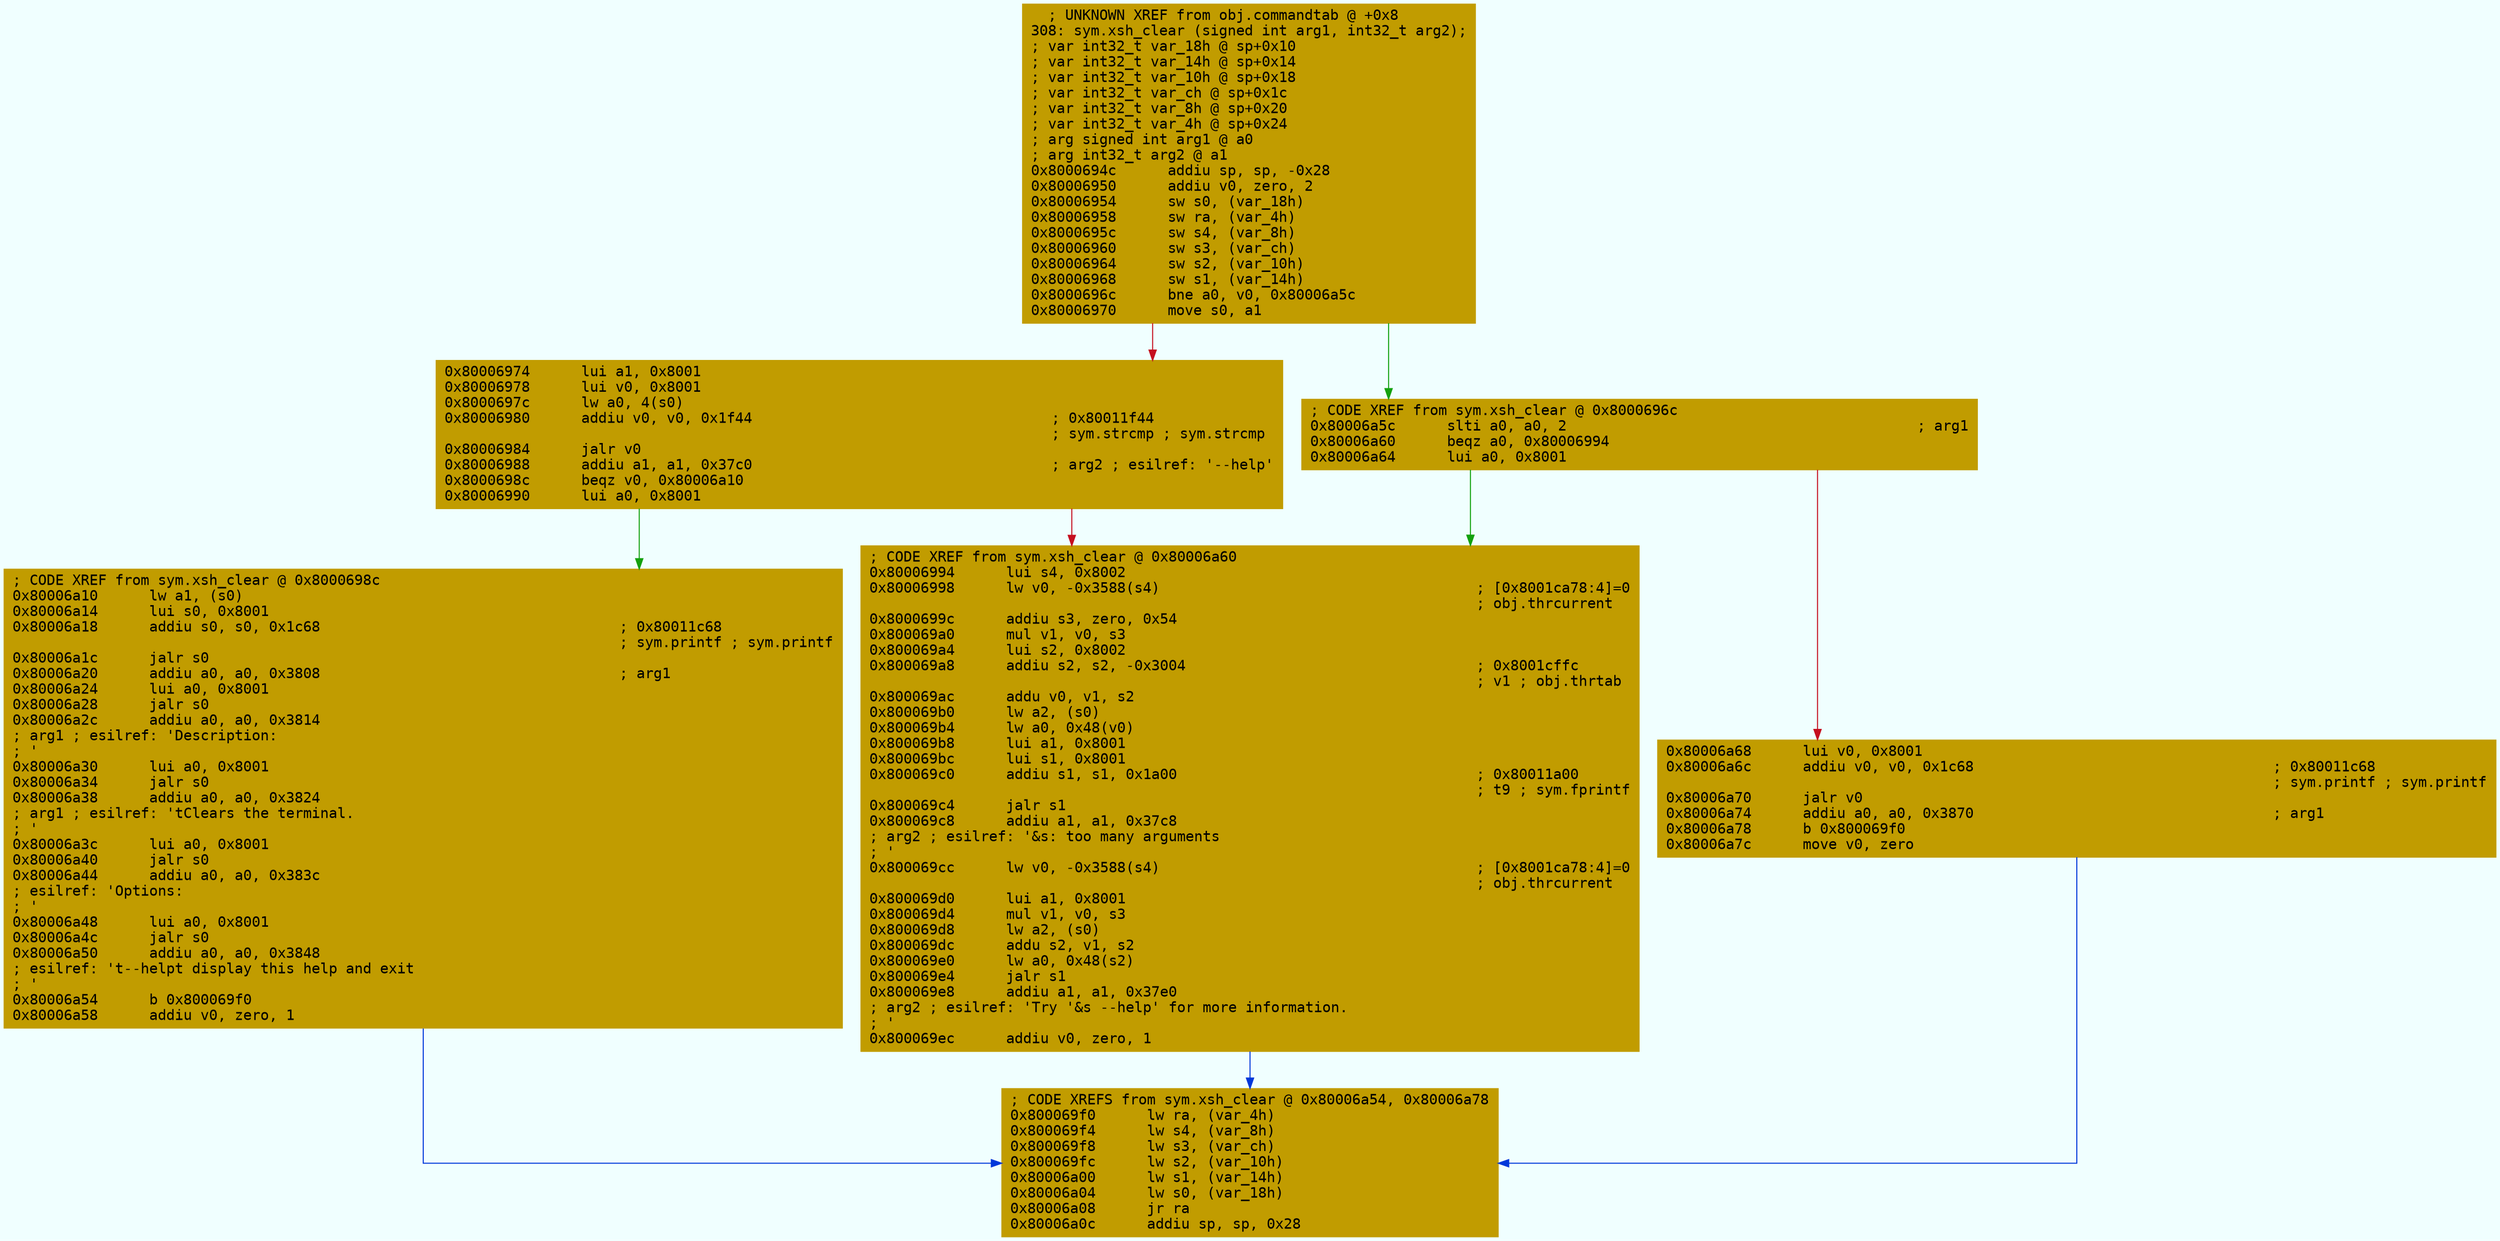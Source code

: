 digraph code {
	graph [bgcolor=azure fontsize=8 fontname="Courier" splines="ortho"];
	node [fillcolor=gray style=filled shape=box];
	edge [arrowhead="normal"];
	"0x8000694c" [URL="sym.xsh_clear/0x8000694c", fillcolor="#c19c00",color="#c19c00", fontname="Courier",label="  ; UNKNOWN XREF from obj.commandtab @ +0x8\l308: sym.xsh_clear (signed int arg1, int32_t arg2);\l; var int32_t var_18h @ sp+0x10\l; var int32_t var_14h @ sp+0x14\l; var int32_t var_10h @ sp+0x18\l; var int32_t var_ch @ sp+0x1c\l; var int32_t var_8h @ sp+0x20\l; var int32_t var_4h @ sp+0x24\l; arg signed int arg1 @ a0\l; arg int32_t arg2 @ a1\l0x8000694c      addiu sp, sp, -0x28\l0x80006950      addiu v0, zero, 2\l0x80006954      sw s0, (var_18h)\l0x80006958      sw ra, (var_4h)\l0x8000695c      sw s4, (var_8h)\l0x80006960      sw s3, (var_ch)\l0x80006964      sw s2, (var_10h)\l0x80006968      sw s1, (var_14h)\l0x8000696c      bne a0, v0, 0x80006a5c\l0x80006970      move s0, a1\l"]
	"0x80006974" [URL="sym.xsh_clear/0x80006974", fillcolor="#c19c00",color="#c19c00", fontname="Courier",label="0x80006974      lui a1, 0x8001\l0x80006978      lui v0, 0x8001\l0x8000697c      lw a0, 4(s0)\l0x80006980      addiu v0, v0, 0x1f44                                   ; 0x80011f44\l                                                                       ; sym.strcmp ; sym.strcmp\l0x80006984      jalr v0\l0x80006988      addiu a1, a1, 0x37c0                                   ; arg2 ; esilref: '--help'\l0x8000698c      beqz v0, 0x80006a10\l0x80006990      lui a0, 0x8001\l"]
	"0x80006994" [URL="sym.xsh_clear/0x80006994", fillcolor="#c19c00",color="#c19c00", fontname="Courier",label="; CODE XREF from sym.xsh_clear @ 0x80006a60\l0x80006994      lui s4, 0x8002\l0x80006998      lw v0, -0x3588(s4)                                     ; [0x8001ca78:4]=0\l                                                                       ; obj.thrcurrent\l0x8000699c      addiu s3, zero, 0x54\l0x800069a0      mul v1, v0, s3\l0x800069a4      lui s2, 0x8002\l0x800069a8      addiu s2, s2, -0x3004                                  ; 0x8001cffc\l                                                                       ; v1 ; obj.thrtab\l0x800069ac      addu v0, v1, s2\l0x800069b0      lw a2, (s0)\l0x800069b4      lw a0, 0x48(v0)\l0x800069b8      lui a1, 0x8001\l0x800069bc      lui s1, 0x8001\l0x800069c0      addiu s1, s1, 0x1a00                                   ; 0x80011a00\l                                                                       ; t9 ; sym.fprintf\l0x800069c4      jalr s1\l0x800069c8      addiu a1, a1, 0x37c8                                   \l; arg2 ; esilref: '&s: too many arguments\l; '\l0x800069cc      lw v0, -0x3588(s4)                                     ; [0x8001ca78:4]=0\l                                                                       ; obj.thrcurrent\l0x800069d0      lui a1, 0x8001\l0x800069d4      mul v1, v0, s3\l0x800069d8      lw a2, (s0)\l0x800069dc      addu s2, v1, s2\l0x800069e0      lw a0, 0x48(s2)\l0x800069e4      jalr s1\l0x800069e8      addiu a1, a1, 0x37e0                                   \l; arg2 ; esilref: 'Try '&s --help' for more information.\l; '\l0x800069ec      addiu v0, zero, 1\l"]
	"0x800069f0" [URL="sym.xsh_clear/0x800069f0", fillcolor="#c19c00",color="#c19c00", fontname="Courier",label="; CODE XREFS from sym.xsh_clear @ 0x80006a54, 0x80006a78\l0x800069f0      lw ra, (var_4h)\l0x800069f4      lw s4, (var_8h)\l0x800069f8      lw s3, (var_ch)\l0x800069fc      lw s2, (var_10h)\l0x80006a00      lw s1, (var_14h)\l0x80006a04      lw s0, (var_18h)\l0x80006a08      jr ra\l0x80006a0c      addiu sp, sp, 0x28\l"]
	"0x80006a10" [URL="sym.xsh_clear/0x80006a10", fillcolor="#c19c00",color="#c19c00", fontname="Courier",label="; CODE XREF from sym.xsh_clear @ 0x8000698c\l0x80006a10      lw a1, (s0)\l0x80006a14      lui s0, 0x8001\l0x80006a18      addiu s0, s0, 0x1c68                                   ; 0x80011c68\l                                                                       ; sym.printf ; sym.printf\l0x80006a1c      jalr s0\l0x80006a20      addiu a0, a0, 0x3808                                   ; arg1\l0x80006a24      lui a0, 0x8001\l0x80006a28      jalr s0\l0x80006a2c      addiu a0, a0, 0x3814                                   \l; arg1 ; esilref: 'Description:\l; '\l0x80006a30      lui a0, 0x8001\l0x80006a34      jalr s0\l0x80006a38      addiu a0, a0, 0x3824                                   \l; arg1 ; esilref: '\tClears the terminal.\l; '\l0x80006a3c      lui a0, 0x8001\l0x80006a40      jalr s0\l0x80006a44      addiu a0, a0, 0x383c                                   \l; esilref: 'Options:\l; '\l0x80006a48      lui a0, 0x8001\l0x80006a4c      jalr s0\l0x80006a50      addiu a0, a0, 0x3848                                   \l; esilref: '\t--help\t display this help and exit\l; '\l0x80006a54      b 0x800069f0\l0x80006a58      addiu v0, zero, 1\l"]
	"0x80006a5c" [URL="sym.xsh_clear/0x80006a5c", fillcolor="#c19c00",color="#c19c00", fontname="Courier",label="; CODE XREF from sym.xsh_clear @ 0x8000696c\l0x80006a5c      slti a0, a0, 2                                         ; arg1\l0x80006a60      beqz a0, 0x80006994\l0x80006a64      lui a0, 0x8001\l"]
	"0x80006a68" [URL="sym.xsh_clear/0x80006a68", fillcolor="#c19c00",color="#c19c00", fontname="Courier",label="0x80006a68      lui v0, 0x8001\l0x80006a6c      addiu v0, v0, 0x1c68                                   ; 0x80011c68\l                                                                       ; sym.printf ; sym.printf\l0x80006a70      jalr v0\l0x80006a74      addiu a0, a0, 0x3870                                   ; arg1\l0x80006a78      b 0x800069f0\l0x80006a7c      move v0, zero\l"]
        "0x8000694c" -> "0x80006a5c" [color="#13a10e"];
        "0x8000694c" -> "0x80006974" [color="#c50f1f"];
        "0x80006974" -> "0x80006a10" [color="#13a10e"];
        "0x80006974" -> "0x80006994" [color="#c50f1f"];
        "0x80006994" -> "0x800069f0" [color="#0037da"];
        "0x80006a10" -> "0x800069f0" [color="#0037da"];
        "0x80006a5c" -> "0x80006994" [color="#13a10e"];
        "0x80006a5c" -> "0x80006a68" [color="#c50f1f"];
        "0x80006a68" -> "0x800069f0" [color="#0037da"];
}
